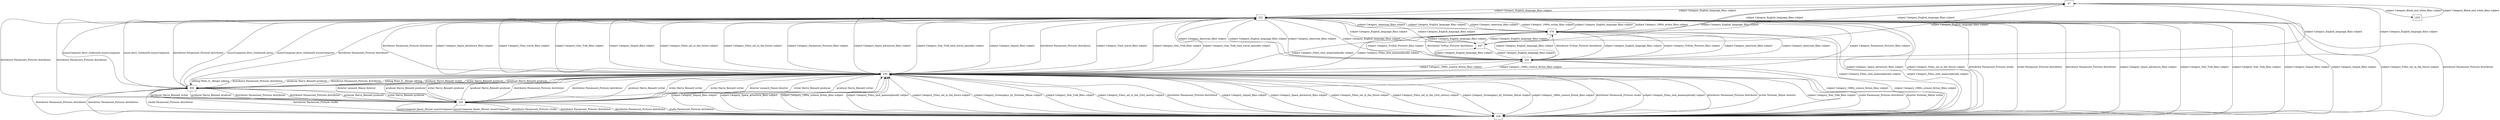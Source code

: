 digraph dbpedia {
"47" [shape=box];
"222" [shape=box];
"228" [shape=box];
"229" [shape=box];
"230" [shape=box];
"444" [shape=box];
"447" [shape=box];
"450" [shape=box];
"576" [shape=box];
"1203" [shape=box];

"222" -> "576" [distance=0.48999999999999994;label="subject Category_1990s_action_films subject"];
"229" -> "230" [distance=0.04000000000000001;label="writer Harve_Bennett producer"];
"222" -> "450" [distance=0.09;label="musicComposer Jerry_Goldsmith musicComposer"];
"228" -> "230" [distance=0.020000000000000004;label="studio Paramount_Pictures distributor"];
"576" -> "447" [distance=0.48999999999999994;label="subject Category_English_language_films subject"];
"222" -> "576" [distance=0.48999999999999994;label="subject Category_American_films subject"];
"450" -> "230" [distance=0.010000000000000002;label="producer Harve_Bennett producer"];
"229" -> "230" [distance=0.010000000000000002;label="producer Harve_Bennett producer"];
"230" -> "229" [distance=0.16000000000000003;label="writer Harve_Bennett writer"];
"230" -> "222" [distance=0.48999999999999994;label="subject Category_Star_Trek_time_travel_episodes subject"];
"228" -> "222" [distance=0.020000000000000004;label="studio Paramount_Pictures distributor"];
"230" -> "222" [distance=0.48999999999999994;label="subject Category_Paramount_Pictures_films subject"];
"576" -> "47" [distance=0.48999999999999994;label="subject Category_English_language_films subject"];
"444" -> "576" [distance=0.04000000000000001;label="distributor TriStar_Pictures distributor"];
"229" -> "230" [distance=0.04000000000000001;label="distributor Paramount_Pictures distributor"];
"450" -> "222" [distance=0.09;label="musicComposer Jerry_Goldsmith music"];
"230" -> "222" [distance=0.04000000000000001;label="distributor Paramount_Pictures distributor"];
"229" -> "450" [distance=0.04000000000000001;label="distributor Paramount_Pictures distributor"];
"576" -> "222" [distance=0.48999999999999994;label="subject Category_American_films subject"];
"222" -> "450" [distance=0.09;label="music Jerry_Goldsmith musicComposer"];
"444" -> "576" [distance=0.48999999999999994;label="subject Category_English_language_films subject"];
"450" -> "230" [distance=0.04000000000000001;label="distributor Paramount_Pictures distributor"];
"228" -> "222" [distance=0.04000000000000001;label="distributor Paramount_Pictures distributor"];
"228" -> "222" [distance=0.48999999999999994;label="subject Category_Space_adventure_films subject"];
"222" -> "47" [distance=0.48999999999999994;label="subject Category_English_language_films subject"];
"230" -> "228" [distance=0.48999999999999994;label="subject Category_Sequel_films subject"];
"444" -> "47" [distance=0.48999999999999994;label="subject Category_English_language_films subject"];
"228" -> "230" [distance=0.32000000000000006;label="director Nicholas_Meyer writer"];
"222" -> "576" [distance=0.48999999999999994;label="subject Category_English_language_films subject"];
"47" -> "222" [distance=0.48999999999999994;label="subject Category_English_language_films subject"];
"47" -> "576" [distance=0.48999999999999994;label="subject Category_English_language_films subject"];
"576" -> "444" [distance=0.48999999999999994;label="subject Category_American_films subject"];
"444" -> "228" [distance=0.48999999999999994;label="subject Category_1980s_science_fiction_films subject"];
"228" -> "229" [distance=0.04000000000000001;label="distributor Paramount_Pictures distributor"];
"450" -> "222" [distance=0.09;label="musicComposer Jerry_Goldsmith musicComposer"];
"447" -> "222" [distance=0.48999999999999994;label="subject Category_English_language_films subject"];
"576" -> "444" [distance=0.48999999999999994;label="subject Category_TriStar_Pictures_films subject"];
"222" -> "447" [distance=0.48999999999999994;label="subject Category_English_language_films subject"];
"222" -> "444" [distance=0.48999999999999994;label="subject Category_English_language_films subject"];
"230" -> "222" [distance=0.48999999999999994;label="subject Category_Space_adventure_films subject"];
"228" -> "230" [distance=0.48999999999999994;label="subject Category_Sequel_films subject"];
"230" -> "228" [distance=0.48999999999999994;label="subject Category_Space_adventure_films subject"];
"47" -> "1203" [distance=0.48999999999999994;label="subject Category_Black_and_white_films subject"];
"222" -> "450" [distance=0.04000000000000001;label="distributor Paramount_Pictures distributor"];
"230" -> "222" [distance=0.48999999999999994;label="subject Category_Time_travel_films subject"];
"450" -> "229" [distance=0.04000000000000001;label="distributor Paramount_Pictures distributor"];
"222" -> "228" [distance=0.48999999999999994;label="subject Category_Space_adventure_films subject"];
"229" -> "228" [distance=0.04000000000000001;label="distributor Paramount_Pictures distributor"];
"222" -> "230" [distance=0.48999999999999994;label="subject Category_Films_set_in_the_future subject"];
"230" -> "228" [distance=0.48999999999999994;label="subject Category_Films_set_in_the_future subject"];
"222" -> "230" [distance=0.48999999999999994;label="subject Category_Paramount_Pictures_films subject"];
"576" -> "228" [distance=0.48999999999999994;label="subject Category_Films_shot_anamorphically subject"];
"222" -> "444" [distance=0.48999999999999994;label="subject Category_American_films subject"];
"1203" -> "47" [distance=0.48999999999999994;label="subject Category_Black_and_white_films subject"];
"229" -> "450" [distance=0.010000000000000002;label="producer Harve_Bennett producer"];
"229" -> "228" [distance=0.09;label="musicComposer James_Horner musicComposer"];
"228" -> "230" [distance=0.48999999999999994;label="subject Category_Space_adventure_films subject"];
"230" -> "228" [distance=0.48999999999999994;label="subject Category_Films_set_in_the_23rd_century subject"];
"576" -> "222" [distance=0.48999999999999994;label="subject Category_1990s_action_films subject"];
"447" -> "576" [distance=0.48999999999999994;label="subject Category_English_language_films subject"];
"222" -> "228" [distance=0.48999999999999994;label="subject Category_Films_set_in_the_future subject"];
"229" -> "450" [distance=0.04000000000000001;label="writer Harve_Bennett producer"];
"230" -> "229" [distance=0.6400000000000001;label="director Leonard_Nimoy director"];
"576" -> "444" [distance=0.48999999999999994;label="subject Category_English_language_films subject"];
"222" -> "230" [distance=0.48999999999999994;label="subject Category_Space_adventure_films subject"];
"230" -> "450" [distance=0.04000000000000001;label="writer Harve_Bennett producer"];
"228" -> "230" [distance=0.48999999999999994;label="subject Category_1980s_science_fiction_films subject"];
"228" -> "230" [distance=0.48999999999999994;label="subject Category_Films_shot_anamorphically subject"];
"222" -> "229" [distance=0.04000000000000001;label="distributor Paramount_Pictures distributor"];
"576" -> "222" [distance=0.48999999999999994;label="subject Category_English_language_films subject"];
"228" -> "576" [distance=0.48999999999999994;label="subject Category_Films_shot_anamorphically subject"];
"447" -> "47" [distance=0.48999999999999994;label="subject Category_English_language_films subject"];
"228" -> "444" [distance=0.48999999999999994;label="subject Category_1980s_science_fiction_films subject"];
"450" -> "230" [distance=0.16000000000000003;label="editing Peter_E__Berger editing"];
"228" -> "222" [distance=0.48999999999999994;label="subject Category_Star_Trek_films subject"];
"450" -> "222" [distance=0.04000000000000001;label="distributor Paramount_Pictures distributor"];
"228" -> "230" [distance=0.48999999999999994;label="subject Category_Films_set_in_the_future subject"];
"222" -> "230" [distance=0.48999999999999994;label="subject Category_Star_Trek_time_travel_episodes subject"];
"450" -> "230" [distance=0.04000000000000001;label="producer Harve_Bennett writer"];
"228" -> "450" [distance=0.04000000000000001;label="distributor Paramount_Pictures distributor"];
"450" -> "229" [distance=0.04000000000000001;label="producer Harve_Bennett writer"];
"444" -> "222" [distance=0.48999999999999994;label="subject Category_American_films subject"];
"230" -> "229" [distance=0.04000000000000001;label="writer Harve_Bennett producer"];
"230" -> "576" [distance=0.48999999999999994;label="subject Category_Films_shot_anamorphically subject"];
"228" -> "230" [distance=0.48999999999999994;label="subject Category_Screenplays_by_Nicholas_Meyer subject"];
"222" -> "230" [distance=0.48999999999999994;label="subject Category_Sequel_films subject"];
"450" -> "229" [distance=0.010000000000000002;label="producer Harve_Bennett producer"];
"444" -> "222" [distance=0.48999999999999994;label="subject Category_English_language_films subject"];
"230" -> "222" [distance=0.48999999999999994;label="subject Category_Star_Trek_films subject"];
"222" -> "230" [distance=0.04000000000000001;label="distributor Paramount_Pictures distributor"];
"230" -> "229" [distance=0.04000000000000001;label="producer Harve_Bennett writer"];
"444" -> "230" [distance=0.48999999999999994;label="subject Category_1980s_science_fiction_films subject"];
"230" -> "450" [distance=0.010000000000000002;label="producer Harve_Bennett producer"];
"222" -> "228" [distance=0.020000000000000004;label="distributor Paramount_Pictures studio"];
"222" -> "228" [distance=0.48999999999999994;label="subject Category_Star_Trek_films subject"];
"230" -> "444" [distance=0.48999999999999994;label="subject Category_1980s_science_fiction_films subject"];
"447" -> "444" [distance=0.48999999999999994;label="subject Category_English_language_films subject"];
"229" -> "228" [distance=0.020000000000000004;label="distributor Paramount_Pictures studio"];
"230" -> "228" [distance=0.48999999999999994;label="subject Category_Screenplays_by_Nicholas_Meyer subject"];
"228" -> "222" [distance=0.48999999999999994;label="subject Category_Sequel_films subject"];
"222" -> "228" [distance=0.48999999999999994;label="subject Category_Sequel_films subject"];
"229" -> "230" [distance=0.04000000000000001;label="producer Harve_Bennett writer"];
"222" -> "228" [distance=0.04000000000000001;label="distributor Paramount_Pictures distributor"];
"444" -> "447" [distance=0.48999999999999994;label="subject Category_English_language_films subject"];
"228" -> "229" [distance=0.020000000000000004;label="studio Paramount_Pictures distributor"];
"230" -> "228" [distance=0.48999999999999994;label="subject Category_1980s_science_fiction_films subject"];
"228" -> "230" [distance=0.48999999999999994;label="subject Category_Star_Trek_films subject"];
"228" -> "222" [distance=0.48999999999999994;label="subject Category_Films_set_in_the_future subject"];
"444" -> "576" [distance=0.48999999999999994;label="subject Category_TriStar_Pictures_films subject"];
"222" -> "230" [distance=0.48999999999999994;label="subject Category_Time_travel_films subject"];
"230" -> "228" [distance=0.020000000000000004;label="distributor Paramount_Pictures studio"];
"450" -> "228" [distance=0.020000000000000004;label="distributor Paramount_Pictures studio"];
"229" -> "230" [distance=0.16000000000000003;label="writer Harve_Bennett writer"];
"228" -> "450" [distance=0.020000000000000004;label="studio Paramount_Pictures distributor"];
"230" -> "228" [distance=0.48999999999999994;label="subject Category_Star_Trek_films subject"];
"230" -> "228" [distance=0.48999999999999994;label="subject Category_Films_shot_anamorphically subject"];
"576" -> "444" [distance=0.04000000000000001;label="distributor TriStar_Pictures distributor"];
"230" -> "450" [distance=0.16000000000000003;label="editing Peter_E__Berger editing"];
"47" -> "447" [distance=0.48999999999999994;label="subject Category_English_language_films subject"];
"230" -> "222" [distance=0.48999999999999994;label="subject Category_Sequel_films subject"];
"230" -> "228" [distance=0.04000000000000001;label="distributor Paramount_Pictures distributor"];
"576" -> "230" [distance=0.48999999999999994;label="subject Category_Films_shot_anamorphically subject"];
"230" -> "228" [distance=0.32000000000000006;label="writer Nicholas_Meyer director"];
"229" -> "230" [distance=0.6400000000000001;label="director Leonard_Nimoy director"];
"228" -> "229" [distance=0.09;label="musicComposer James_Horner musicComposer"];
"230" -> "450" [distance=0.04000000000000001;label="distributor Paramount_Pictures distributor"];
"228" -> "230" [distance=0.48999999999999994;label="subject Category_Films_set_in_the_23rd_century subject"];
"230" -> "222" [distance=0.48999999999999994;label="subject Category_Films_set_in_the_future subject"];
"230" -> "229" [distance=0.010000000000000002;label="producer Harve_Bennett producer"];
"228" -> "230" [distance=0.04000000000000001;label="distributor Paramount_Pictures distributor"];
"229" -> "222" [distance=0.04000000000000001;label="distributor Paramount_Pictures distributor"];
"444" -> "576" [distance=0.48999999999999994;label="subject Category_American_films subject"];
"47" -> "444" [distance=0.48999999999999994;label="subject Category_English_language_films subject"];
"450" -> "228" [distance=0.04000000000000001;label="distributor Paramount_Pictures distributor"];
"230" -> "229" [distance=0.04000000000000001;label="distributor Paramount_Pictures distributor"];
"222" -> "230" [distance=0.48999999999999994;label="subject Category_Star_Trek_films subject"];
}

